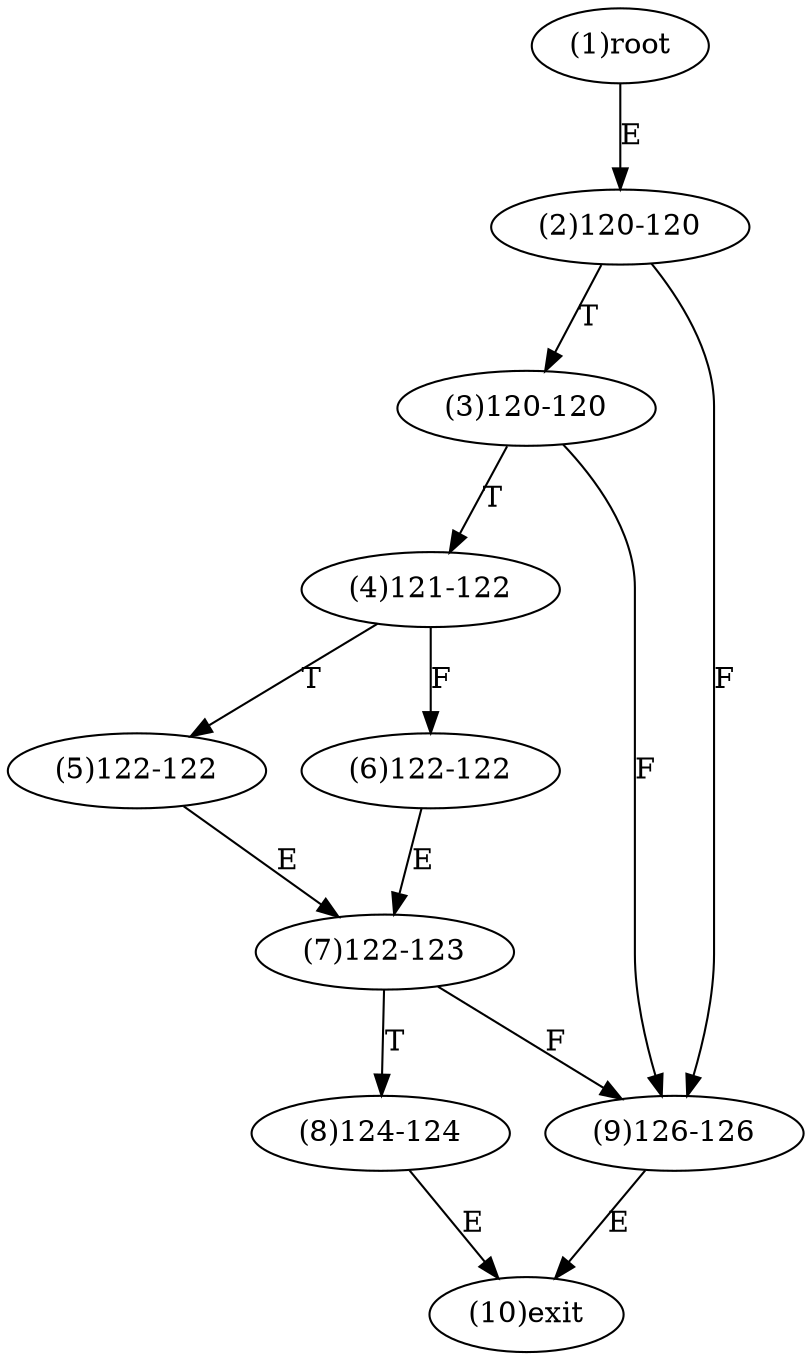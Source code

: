 digraph "" { 
1[ label="(1)root"];
2[ label="(2)120-120"];
3[ label="(3)120-120"];
4[ label="(4)121-122"];
5[ label="(5)122-122"];
6[ label="(6)122-122"];
7[ label="(7)122-123"];
8[ label="(8)124-124"];
9[ label="(9)126-126"];
10[ label="(10)exit"];
1->2[ label="E"];
2->9[ label="F"];
2->3[ label="T"];
3->9[ label="F"];
3->4[ label="T"];
4->6[ label="F"];
4->5[ label="T"];
5->7[ label="E"];
6->7[ label="E"];
7->9[ label="F"];
7->8[ label="T"];
8->10[ label="E"];
9->10[ label="E"];
}
